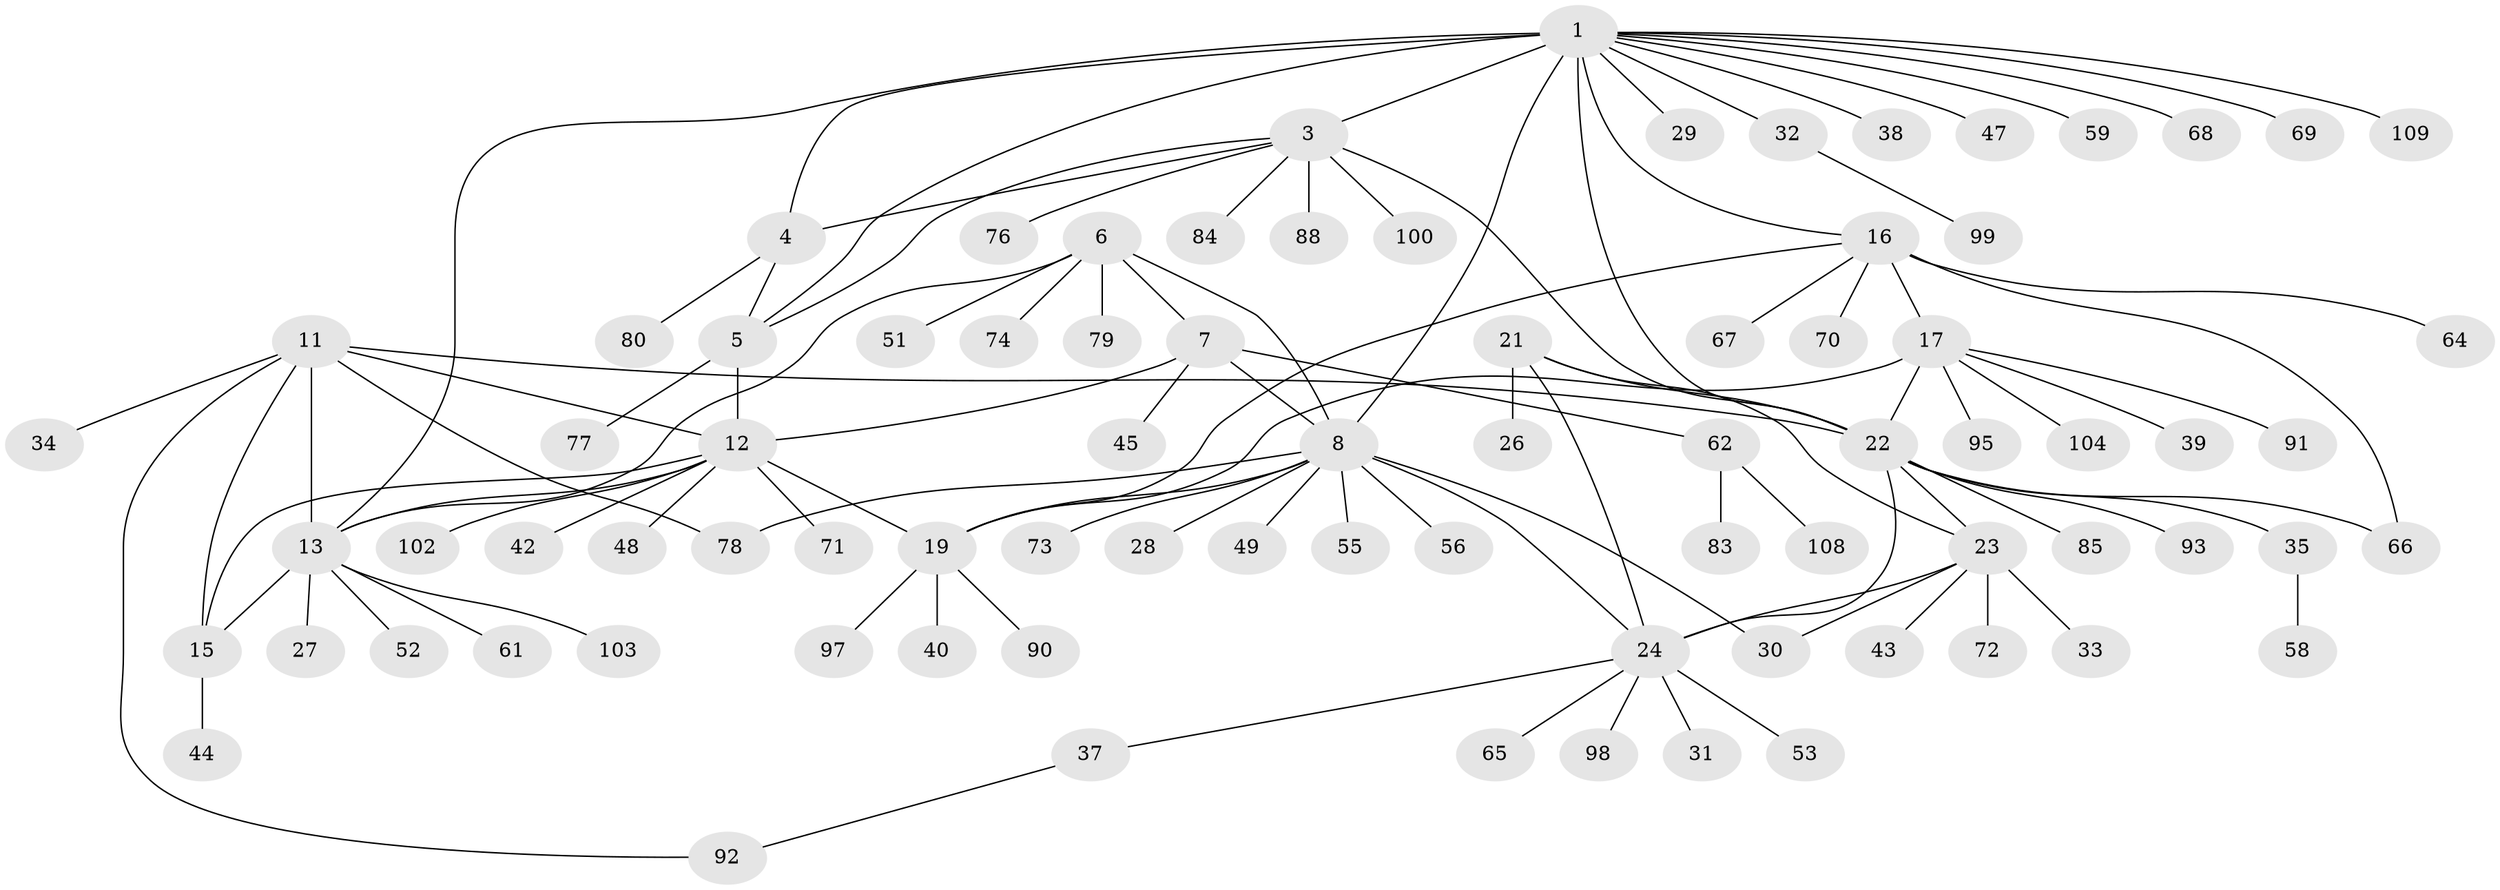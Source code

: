 // Generated by graph-tools (version 1.1) at 2025/24/03/03/25 07:24:12]
// undirected, 82 vertices, 105 edges
graph export_dot {
graph [start="1"]
  node [color=gray90,style=filled];
  1 [super="+2"];
  3 [super="+106"];
  4;
  5 [super="+89"];
  6 [super="+9"];
  7 [super="+41"];
  8 [super="+10"];
  11 [super="+14"];
  12 [super="+36"];
  13 [super="+105"];
  15 [super="+46"];
  16 [super="+18"];
  17 [super="+20"];
  19 [super="+57"];
  21 [super="+96"];
  22 [super="+25"];
  23 [super="+87"];
  24 [super="+50"];
  26 [super="+86"];
  27;
  28;
  29;
  30 [super="+54"];
  31;
  32 [super="+60"];
  33;
  34;
  35;
  37 [super="+82"];
  38;
  39;
  40 [super="+63"];
  42 [super="+94"];
  43;
  44;
  45;
  47;
  48;
  49;
  51;
  52;
  53;
  55;
  56;
  58;
  59;
  61;
  62 [super="+75"];
  64;
  65;
  66;
  67;
  68;
  69;
  70;
  71 [super="+81"];
  72;
  73;
  74;
  76;
  77;
  78;
  79;
  80;
  83;
  84 [super="+101"];
  85;
  88;
  90;
  91 [super="+107"];
  92;
  93;
  95;
  97;
  98;
  99;
  100;
  102;
  103;
  104;
  108;
  109;
  1 -- 3 [weight=2];
  1 -- 4 [weight=2];
  1 -- 5 [weight=2];
  1 -- 8;
  1 -- 16;
  1 -- 29;
  1 -- 68;
  1 -- 109;
  1 -- 13;
  1 -- 32;
  1 -- 38;
  1 -- 69;
  1 -- 47;
  1 -- 22;
  1 -- 59;
  3 -- 4;
  3 -- 5;
  3 -- 76;
  3 -- 84;
  3 -- 88;
  3 -- 100;
  3 -- 22;
  4 -- 5;
  4 -- 80;
  5 -- 12;
  5 -- 77;
  6 -- 7 [weight=2];
  6 -- 8 [weight=4];
  6 -- 13;
  6 -- 74;
  6 -- 79;
  6 -- 51;
  7 -- 8 [weight=2];
  7 -- 45;
  7 -- 62;
  7 -- 12;
  8 -- 19;
  8 -- 30;
  8 -- 49;
  8 -- 73;
  8 -- 78;
  8 -- 55;
  8 -- 24;
  8 -- 56;
  8 -- 28;
  11 -- 12 [weight=2];
  11 -- 13 [weight=2];
  11 -- 15 [weight=2];
  11 -- 22;
  11 -- 34;
  11 -- 78;
  11 -- 92;
  12 -- 13;
  12 -- 15;
  12 -- 19;
  12 -- 48;
  12 -- 71;
  12 -- 102;
  12 -- 42;
  13 -- 15;
  13 -- 27;
  13 -- 52;
  13 -- 61;
  13 -- 103;
  15 -- 44;
  16 -- 17 [weight=4];
  16 -- 19 [weight=2];
  16 -- 66;
  16 -- 64;
  16 -- 67;
  16 -- 70;
  17 -- 19 [weight=2];
  17 -- 95;
  17 -- 104;
  17 -- 39;
  17 -- 91;
  17 -- 22;
  19 -- 40;
  19 -- 90;
  19 -- 97;
  21 -- 22 [weight=2];
  21 -- 23;
  21 -- 24;
  21 -- 26;
  22 -- 23 [weight=2];
  22 -- 24 [weight=2];
  22 -- 35;
  22 -- 85;
  22 -- 93;
  22 -- 66;
  23 -- 24;
  23 -- 30;
  23 -- 33;
  23 -- 43;
  23 -- 72;
  24 -- 31;
  24 -- 37;
  24 -- 53;
  24 -- 65;
  24 -- 98;
  32 -- 99;
  35 -- 58;
  37 -- 92;
  62 -- 83;
  62 -- 108;
}
